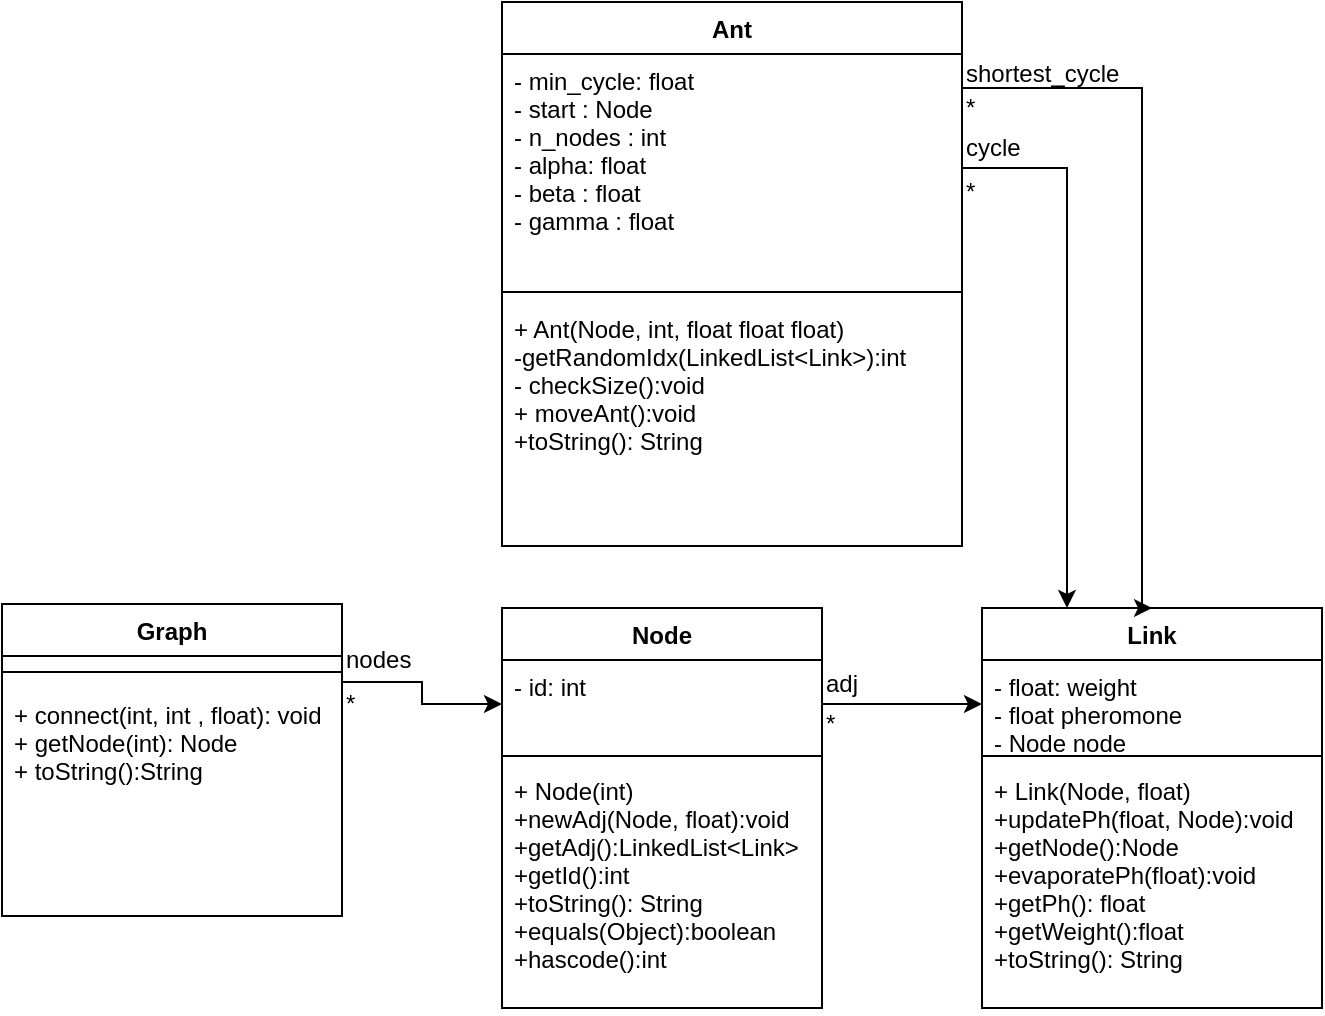 <mxfile version="10.6.5" type="device"><diagram id="gDp2RHk1oMXCufb9qSKb" name="Page-1"><mxGraphModel dx="840" dy="550" grid="1" gridSize="10" guides="1" tooltips="1" connect="1" arrows="1" fold="1" page="1" pageScale="1" pageWidth="827" pageHeight="1169" math="0" shadow="0"><root><mxCell id="0"/><mxCell id="1" parent="0"/><mxCell id="kLiNL0NzmJnMFdY5iihk-10" style="edgeStyle=orthogonalEdgeStyle;rounded=0;orthogonalLoop=1;jettySize=auto;html=1;exitX=1;exitY=0.25;exitDx=0;exitDy=0;entryX=0;entryY=0.5;entryDx=0;entryDy=0;" edge="1" parent="1" source="2a9YIBbTo0Y1f8sjCNkK-1" target="kLiNL0NzmJnMFdY5iihk-2"><mxGeometry relative="1" as="geometry"/></mxCell><mxCell id="2a9YIBbTo0Y1f8sjCNkK-1" value="Graph" style="swimlane;fontStyle=1;align=center;verticalAlign=top;childLayout=stackLayout;horizontal=1;startSize=26;horizontalStack=0;resizeParent=1;resizeParentMax=0;resizeLast=0;collapsible=1;marginBottom=0;" parent="1" vertex="1"><mxGeometry x="80" y="341" width="170" height="156" as="geometry"><mxRectangle x="210" y="160" width="70" height="26" as="alternateBounds"/></mxGeometry></mxCell><mxCell id="2a9YIBbTo0Y1f8sjCNkK-3" value="" style="line;strokeWidth=1;fillColor=none;align=left;verticalAlign=middle;spacingTop=-1;spacingLeft=3;spacingRight=3;rotatable=0;labelPosition=right;points=[];portConstraint=eastwest;" parent="2a9YIBbTo0Y1f8sjCNkK-1" vertex="1"><mxGeometry y="26" width="170" height="16" as="geometry"/></mxCell><mxCell id="2a9YIBbTo0Y1f8sjCNkK-4" value="+ connect(int, int , float): void&#xA;+ getNode(int): Node&#xA;+ toString():String" style="text;strokeColor=none;fillColor=none;align=left;verticalAlign=top;spacingLeft=4;spacingRight=4;overflow=hidden;rotatable=0;points=[[0,0.5],[1,0.5]];portConstraint=eastwest;" parent="2a9YIBbTo0Y1f8sjCNkK-1" vertex="1"><mxGeometry y="42" width="170" height="114" as="geometry"/></mxCell><mxCell id="2a9YIBbTo0Y1f8sjCNkK-5" value="Link" style="swimlane;fontStyle=1;align=center;verticalAlign=top;childLayout=stackLayout;horizontal=1;startSize=26;horizontalStack=0;resizeParent=1;resizeParentMax=0;resizeLast=0;collapsible=1;marginBottom=0;" parent="1" vertex="1"><mxGeometry x="570" y="343" width="170" height="200" as="geometry"/></mxCell><mxCell id="2a9YIBbTo0Y1f8sjCNkK-6" value="- float: weight&#xA;- float pheromone&#xA;- Node node&#xA;&#xA;&#xA;" style="text;strokeColor=none;fillColor=none;align=left;verticalAlign=top;spacingLeft=4;spacingRight=4;overflow=hidden;rotatable=0;points=[[0,0.5],[1,0.5]];portConstraint=eastwest;" parent="2a9YIBbTo0Y1f8sjCNkK-5" vertex="1"><mxGeometry y="26" width="170" height="44" as="geometry"/></mxCell><mxCell id="2a9YIBbTo0Y1f8sjCNkK-7" value="" style="line;strokeWidth=1;fillColor=none;align=left;verticalAlign=middle;spacingTop=-1;spacingLeft=3;spacingRight=3;rotatable=0;labelPosition=right;points=[];portConstraint=eastwest;" parent="2a9YIBbTo0Y1f8sjCNkK-5" vertex="1"><mxGeometry y="70" width="170" height="8" as="geometry"/></mxCell><mxCell id="2a9YIBbTo0Y1f8sjCNkK-8" value="+ Link(Node, float)&#xA;+updatePh(float, Node):void&#xA;+getNode():Node&#xA;+evaporatePh(float):void&#xA;+getPh(): float&#xA;+getWeight():float&#xA;+toString(): String&#xA;&#xA;&#xA;" style="text;strokeColor=none;fillColor=none;align=left;verticalAlign=top;spacingLeft=4;spacingRight=4;overflow=hidden;rotatable=0;points=[[0,0.5],[1,0.5]];portConstraint=eastwest;" parent="2a9YIBbTo0Y1f8sjCNkK-5" vertex="1"><mxGeometry y="78" width="170" height="122" as="geometry"/></mxCell><mxCell id="kLiNL0NzmJnMFdY5iihk-1" value="Node" style="swimlane;fontStyle=1;align=center;verticalAlign=top;childLayout=stackLayout;horizontal=1;startSize=26;horizontalStack=0;resizeParent=1;resizeParentMax=0;resizeLast=0;collapsible=1;marginBottom=0;" vertex="1" parent="1"><mxGeometry x="330" y="343" width="160" height="200" as="geometry"/></mxCell><mxCell id="kLiNL0NzmJnMFdY5iihk-2" value="- id: int&#xA;&#xA;" style="text;strokeColor=none;fillColor=none;align=left;verticalAlign=top;spacingLeft=4;spacingRight=4;overflow=hidden;rotatable=0;points=[[0,0.5],[1,0.5]];portConstraint=eastwest;" vertex="1" parent="kLiNL0NzmJnMFdY5iihk-1"><mxGeometry y="26" width="160" height="44" as="geometry"/></mxCell><mxCell id="kLiNL0NzmJnMFdY5iihk-3" value="" style="line;strokeWidth=1;fillColor=none;align=left;verticalAlign=middle;spacingTop=-1;spacingLeft=3;spacingRight=3;rotatable=0;labelPosition=right;points=[];portConstraint=eastwest;" vertex="1" parent="kLiNL0NzmJnMFdY5iihk-1"><mxGeometry y="70" width="160" height="8" as="geometry"/></mxCell><mxCell id="kLiNL0NzmJnMFdY5iihk-4" value="+ Node(int)&#xA;+newAdj(Node, float):void&#xA;+getAdj():LinkedList&lt;Link&gt;&#xA;+getId():int&#xA;+toString(): String&#xA;+equals(Object):boolean&#xA;+hascode():int&#xA;&#xA;" style="text;strokeColor=none;fillColor=none;align=left;verticalAlign=top;spacingLeft=4;spacingRight=4;overflow=hidden;rotatable=0;points=[[0,0.5],[1,0.5]];portConstraint=eastwest;" vertex="1" parent="kLiNL0NzmJnMFdY5iihk-1"><mxGeometry y="78" width="160" height="122" as="geometry"/></mxCell><mxCell id="kLiNL0NzmJnMFdY5iihk-5" value="Ant" style="swimlane;fontStyle=1;align=center;verticalAlign=top;childLayout=stackLayout;horizontal=1;startSize=26;horizontalStack=0;resizeParent=1;resizeParentMax=0;resizeLast=0;collapsible=1;marginBottom=0;" vertex="1" parent="1"><mxGeometry x="330" y="40" width="230" height="272" as="geometry"/></mxCell><mxCell id="kLiNL0NzmJnMFdY5iihk-6" value="- min_cycle: float&#xA;- start : Node&#xA;- n_nodes : int&#xA;- alpha: float&#xA;- beta : float&#xA;- gamma : float&#xA;&#xA;&#xA;&#xA;" style="text;strokeColor=none;fillColor=none;align=left;verticalAlign=top;spacingLeft=4;spacingRight=4;overflow=hidden;rotatable=0;points=[[0,0.5],[1,0.5]];portConstraint=eastwest;" vertex="1" parent="kLiNL0NzmJnMFdY5iihk-5"><mxGeometry y="26" width="230" height="114" as="geometry"/></mxCell><mxCell id="kLiNL0NzmJnMFdY5iihk-7" value="" style="line;strokeWidth=1;fillColor=none;align=left;verticalAlign=middle;spacingTop=-1;spacingLeft=3;spacingRight=3;rotatable=0;labelPosition=right;points=[];portConstraint=eastwest;" vertex="1" parent="kLiNL0NzmJnMFdY5iihk-5"><mxGeometry y="140" width="230" height="10" as="geometry"/></mxCell><mxCell id="kLiNL0NzmJnMFdY5iihk-8" value="+ Ant(Node, int, float float float)&#xA;-getRandomIdx(LinkedList&lt;Link&gt;):int&#xA;- checkSize():void&#xA;+ moveAnt():void&#xA;+toString(): String&#xA;&#xA;&#xA;" style="text;strokeColor=none;fillColor=none;align=left;verticalAlign=top;spacingLeft=4;spacingRight=4;overflow=hidden;rotatable=0;points=[[0,0.5],[1,0.5]];portConstraint=eastwest;" vertex="1" parent="kLiNL0NzmJnMFdY5iihk-5"><mxGeometry y="150" width="230" height="122" as="geometry"/></mxCell><mxCell id="kLiNL0NzmJnMFdY5iihk-11" style="edgeStyle=orthogonalEdgeStyle;rounded=0;orthogonalLoop=1;jettySize=auto;html=1;exitX=1;exitY=0.5;exitDx=0;exitDy=0;entryX=0;entryY=0.5;entryDx=0;entryDy=0;" edge="1" parent="1" source="kLiNL0NzmJnMFdY5iihk-2" target="2a9YIBbTo0Y1f8sjCNkK-6"><mxGeometry relative="1" as="geometry"/></mxCell><mxCell id="kLiNL0NzmJnMFdY5iihk-13" value="&lt;div&gt;nodes&lt;/div&gt;" style="text;html=1;resizable=0;points=[];autosize=1;align=left;verticalAlign=top;spacingTop=-4;" vertex="1" parent="1"><mxGeometry x="250" y="359" width="50" height="20" as="geometry"/></mxCell><mxCell id="kLiNL0NzmJnMFdY5iihk-14" value="*" style="text;html=1;resizable=0;points=[];autosize=1;align=left;verticalAlign=top;spacingTop=-4;" vertex="1" parent="1"><mxGeometry x="250" y="381" width="20" height="20" as="geometry"/></mxCell><mxCell id="kLiNL0NzmJnMFdY5iihk-15" value="adj" style="text;html=1;resizable=0;points=[];autosize=1;align=left;verticalAlign=top;spacingTop=-4;" vertex="1" parent="1"><mxGeometry x="490" y="371" width="30" height="20" as="geometry"/></mxCell><mxCell id="kLiNL0NzmJnMFdY5iihk-18" value="*" style="text;html=1;resizable=0;points=[];autosize=1;align=left;verticalAlign=top;spacingTop=-4;" vertex="1" parent="1"><mxGeometry x="490" y="391" width="20" height="20" as="geometry"/></mxCell><mxCell id="kLiNL0NzmJnMFdY5iihk-19" style="edgeStyle=orthogonalEdgeStyle;rounded=0;orthogonalLoop=1;jettySize=auto;html=1;exitX=1;exitY=0.5;exitDx=0;exitDy=0;entryX=0.25;entryY=0;entryDx=0;entryDy=0;" edge="1" parent="1" source="kLiNL0NzmJnMFdY5iihk-6" target="2a9YIBbTo0Y1f8sjCNkK-5"><mxGeometry relative="1" as="geometry"/></mxCell><mxCell id="kLiNL0NzmJnMFdY5iihk-20" value="&lt;div&gt;cycle&lt;/div&gt;&lt;div&gt;&lt;br&gt;&lt;/div&gt;" style="text;html=1;resizable=0;points=[];autosize=1;align=left;verticalAlign=top;spacingTop=-4;" vertex="1" parent="1"><mxGeometry x="560" y="103" width="40" height="30" as="geometry"/></mxCell><mxCell id="kLiNL0NzmJnMFdY5iihk-21" value="*" style="text;html=1;resizable=0;points=[];autosize=1;align=left;verticalAlign=top;spacingTop=-4;" vertex="1" parent="1"><mxGeometry x="560" y="125" width="20" height="20" as="geometry"/></mxCell><mxCell id="kLiNL0NzmJnMFdY5iihk-22" style="edgeStyle=orthogonalEdgeStyle;rounded=0;orthogonalLoop=1;jettySize=auto;html=1;exitX=1;exitY=0.5;exitDx=0;exitDy=0;entryX=0.5;entryY=0;entryDx=0;entryDy=0;" edge="1" parent="1" target="2a9YIBbTo0Y1f8sjCNkK-5"><mxGeometry relative="1" as="geometry"><mxPoint x="560" y="83" as="sourcePoint"/><mxPoint x="610" y="303" as="targetPoint"/><Array as="points"><mxPoint x="650" y="83"/></Array></mxGeometry></mxCell><mxCell id="kLiNL0NzmJnMFdY5iihk-23" value="shortest_cycle" style="text;html=1;resizable=0;points=[];autosize=1;align=left;verticalAlign=top;spacingTop=-4;" vertex="1" parent="1"><mxGeometry x="560" y="66" width="90" height="20" as="geometry"/></mxCell><mxCell id="kLiNL0NzmJnMFdY5iihk-24" value="*" style="text;html=1;resizable=0;points=[];autosize=1;align=left;verticalAlign=top;spacingTop=-4;" vertex="1" parent="1"><mxGeometry x="560" y="83" width="20" height="20" as="geometry"/></mxCell></root></mxGraphModel></diagram></mxfile>